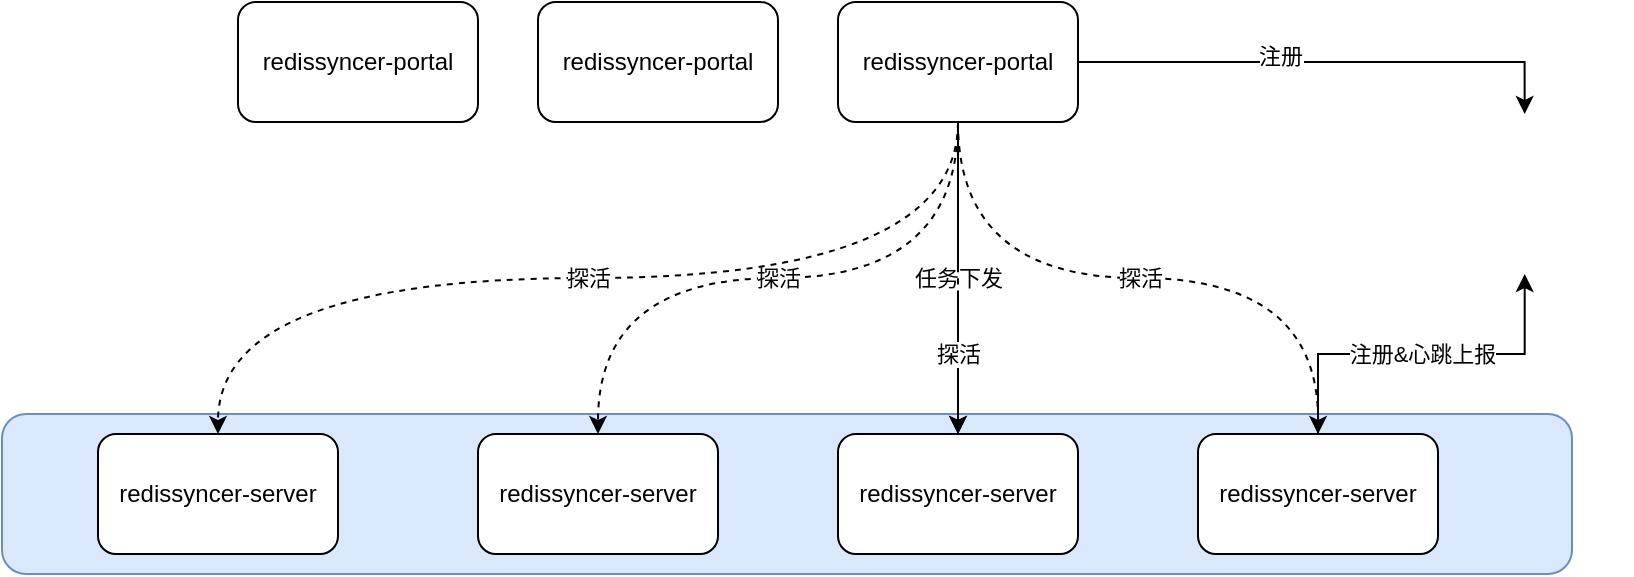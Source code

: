 <mxfile version="18.0.1" type="device"><diagram id="sRl3diNt7RbLs43Dy0aX" name="第 1 页"><mxGraphModel dx="1720" dy="996" grid="1" gridSize="10" guides="1" tooltips="1" connect="1" arrows="1" fold="1" page="1" pageScale="1" pageWidth="1169" pageHeight="827" math="0" shadow="0"><root><mxCell id="0"/><mxCell id="1" parent="0"/><mxCell id="3" value="" style="rounded=1;whiteSpace=wrap;html=1;fillColor=#dae8fc;strokeColor=#6c8ebf;" parent="1" vertex="1"><mxGeometry x="160" y="436" width="785" height="80" as="geometry"/></mxCell><mxCell id="45RgHj-22V8So06pLqSa-105" value="" style="shape=image;verticalLabelPosition=bottom;labelBackgroundColor=default;verticalAlign=top;aspect=fixed;imageAspect=0;image=https://cdn.freebiesupply.com/logos/thumbs/2x/etcd-logo.png;" vertex="1" parent="1"><mxGeometry x="868" y="286" width="106.67" height="80" as="geometry"/></mxCell><mxCell id="45RgHj-22V8So06pLqSa-106" value="redissyncer-server" style="rounded=1;whiteSpace=wrap;html=1;" vertex="1" parent="1"><mxGeometry x="208" y="446" width="120" height="60" as="geometry"/></mxCell><mxCell id="45RgHj-22V8So06pLqSa-108" value="redissyncer-server" style="rounded=1;whiteSpace=wrap;html=1;" vertex="1" parent="1"><mxGeometry x="398" y="446" width="120" height="60" as="geometry"/></mxCell><mxCell id="45RgHj-22V8So06pLqSa-109" value="redissyncer-server" style="rounded=1;whiteSpace=wrap;html=1;" vertex="1" parent="1"><mxGeometry x="578" y="446" width="120" height="60" as="geometry"/></mxCell><mxCell id="45RgHj-22V8So06pLqSa-117" value="注册&amp;amp;心跳上报" style="edgeStyle=orthogonalEdgeStyle;rounded=0;orthogonalLoop=1;jettySize=auto;html=1;exitX=0.5;exitY=0;exitDx=0;exitDy=0;" edge="1" parent="1" source="45RgHj-22V8So06pLqSa-110" target="45RgHj-22V8So06pLqSa-105"><mxGeometry relative="1" as="geometry"/></mxCell><mxCell id="45RgHj-22V8So06pLqSa-110" value="redissyncer-server" style="rounded=1;whiteSpace=wrap;html=1;" vertex="1" parent="1"><mxGeometry x="758" y="446" width="120" height="60" as="geometry"/></mxCell><mxCell id="45RgHj-22V8So06pLqSa-112" value="redissyncer-portal" style="rounded=1;whiteSpace=wrap;html=1;" vertex="1" parent="1"><mxGeometry x="278" y="230" width="120" height="60" as="geometry"/></mxCell><mxCell id="45RgHj-22V8So06pLqSa-113" value="redissyncer-portal" style="rounded=1;whiteSpace=wrap;html=1;" vertex="1" parent="1"><mxGeometry x="428" y="230" width="120" height="60" as="geometry"/></mxCell><mxCell id="45RgHj-22V8So06pLqSa-115" style="edgeStyle=orthogonalEdgeStyle;rounded=0;orthogonalLoop=1;jettySize=auto;html=1;exitX=1;exitY=0.5;exitDx=0;exitDy=0;entryX=0.5;entryY=0;entryDx=0;entryDy=0;" edge="1" parent="1" source="45RgHj-22V8So06pLqSa-114" target="45RgHj-22V8So06pLqSa-105"><mxGeometry relative="1" as="geometry"/></mxCell><mxCell id="45RgHj-22V8So06pLqSa-116" value="注册" style="edgeLabel;html=1;align=center;verticalAlign=middle;resizable=0;points=[];" vertex="1" connectable="0" parent="45RgHj-22V8So06pLqSa-115"><mxGeometry x="-0.188" y="3" relative="1" as="geometry"><mxPoint as="offset"/></mxGeometry></mxCell><mxCell id="45RgHj-22V8So06pLqSa-118" value="任务下发" style="edgeStyle=orthogonalEdgeStyle;rounded=0;orthogonalLoop=1;jettySize=auto;html=1;entryX=0.5;entryY=0;entryDx=0;entryDy=0;" edge="1" parent="1" source="45RgHj-22V8So06pLqSa-114" target="45RgHj-22V8So06pLqSa-109"><mxGeometry relative="1" as="geometry"/></mxCell><mxCell id="45RgHj-22V8So06pLqSa-120" value="探活" style="edgeStyle=orthogonalEdgeStyle;rounded=0;orthogonalLoop=1;jettySize=auto;html=1;exitX=0.5;exitY=1;exitDx=0;exitDy=0;curved=1;dashed=1;" edge="1" parent="1" source="45RgHj-22V8So06pLqSa-114" target="45RgHj-22V8So06pLqSa-108"><mxGeometry relative="1" as="geometry"/></mxCell><mxCell id="45RgHj-22V8So06pLqSa-114" value="redissyncer-portal" style="rounded=1;whiteSpace=wrap;html=1;" vertex="1" parent="1"><mxGeometry x="578" y="230" width="120" height="60" as="geometry"/></mxCell><mxCell id="45RgHj-22V8So06pLqSa-121" value="探活" style="edgeStyle=orthogonalEdgeStyle;rounded=0;orthogonalLoop=1;jettySize=auto;html=1;exitX=0.5;exitY=1;exitDx=0;exitDy=0;curved=1;dashed=1;" edge="1" parent="1" source="45RgHj-22V8So06pLqSa-114" target="45RgHj-22V8So06pLqSa-106"><mxGeometry relative="1" as="geometry"><mxPoint x="648" y="300" as="sourcePoint"/><mxPoint x="468" y="456" as="targetPoint"/></mxGeometry></mxCell><mxCell id="45RgHj-22V8So06pLqSa-122" value="探活" style="edgeStyle=orthogonalEdgeStyle;rounded=0;orthogonalLoop=1;jettySize=auto;html=1;exitX=0.5;exitY=1;exitDx=0;exitDy=0;curved=1;dashed=1;" edge="1" parent="1" source="45RgHj-22V8So06pLqSa-114"><mxGeometry relative="1" as="geometry"><mxPoint x="658" y="310" as="sourcePoint"/><mxPoint x="818" y="446" as="targetPoint"/></mxGeometry></mxCell><mxCell id="45RgHj-22V8So06pLqSa-123" value="探活" style="edgeStyle=orthogonalEdgeStyle;rounded=0;orthogonalLoop=1;jettySize=auto;html=1;curved=1;dashed=1;entryX=0.5;entryY=0;entryDx=0;entryDy=0;" edge="1" parent="1" target="45RgHj-22V8So06pLqSa-109"><mxGeometry x="0.467" relative="1" as="geometry"><mxPoint x="638" y="296" as="sourcePoint"/><mxPoint x="828" y="456" as="targetPoint"/><Array as="points"><mxPoint x="638" y="396"/><mxPoint x="638" y="396"/></Array><mxPoint as="offset"/></mxGeometry></mxCell></root></mxGraphModel></diagram></mxfile>